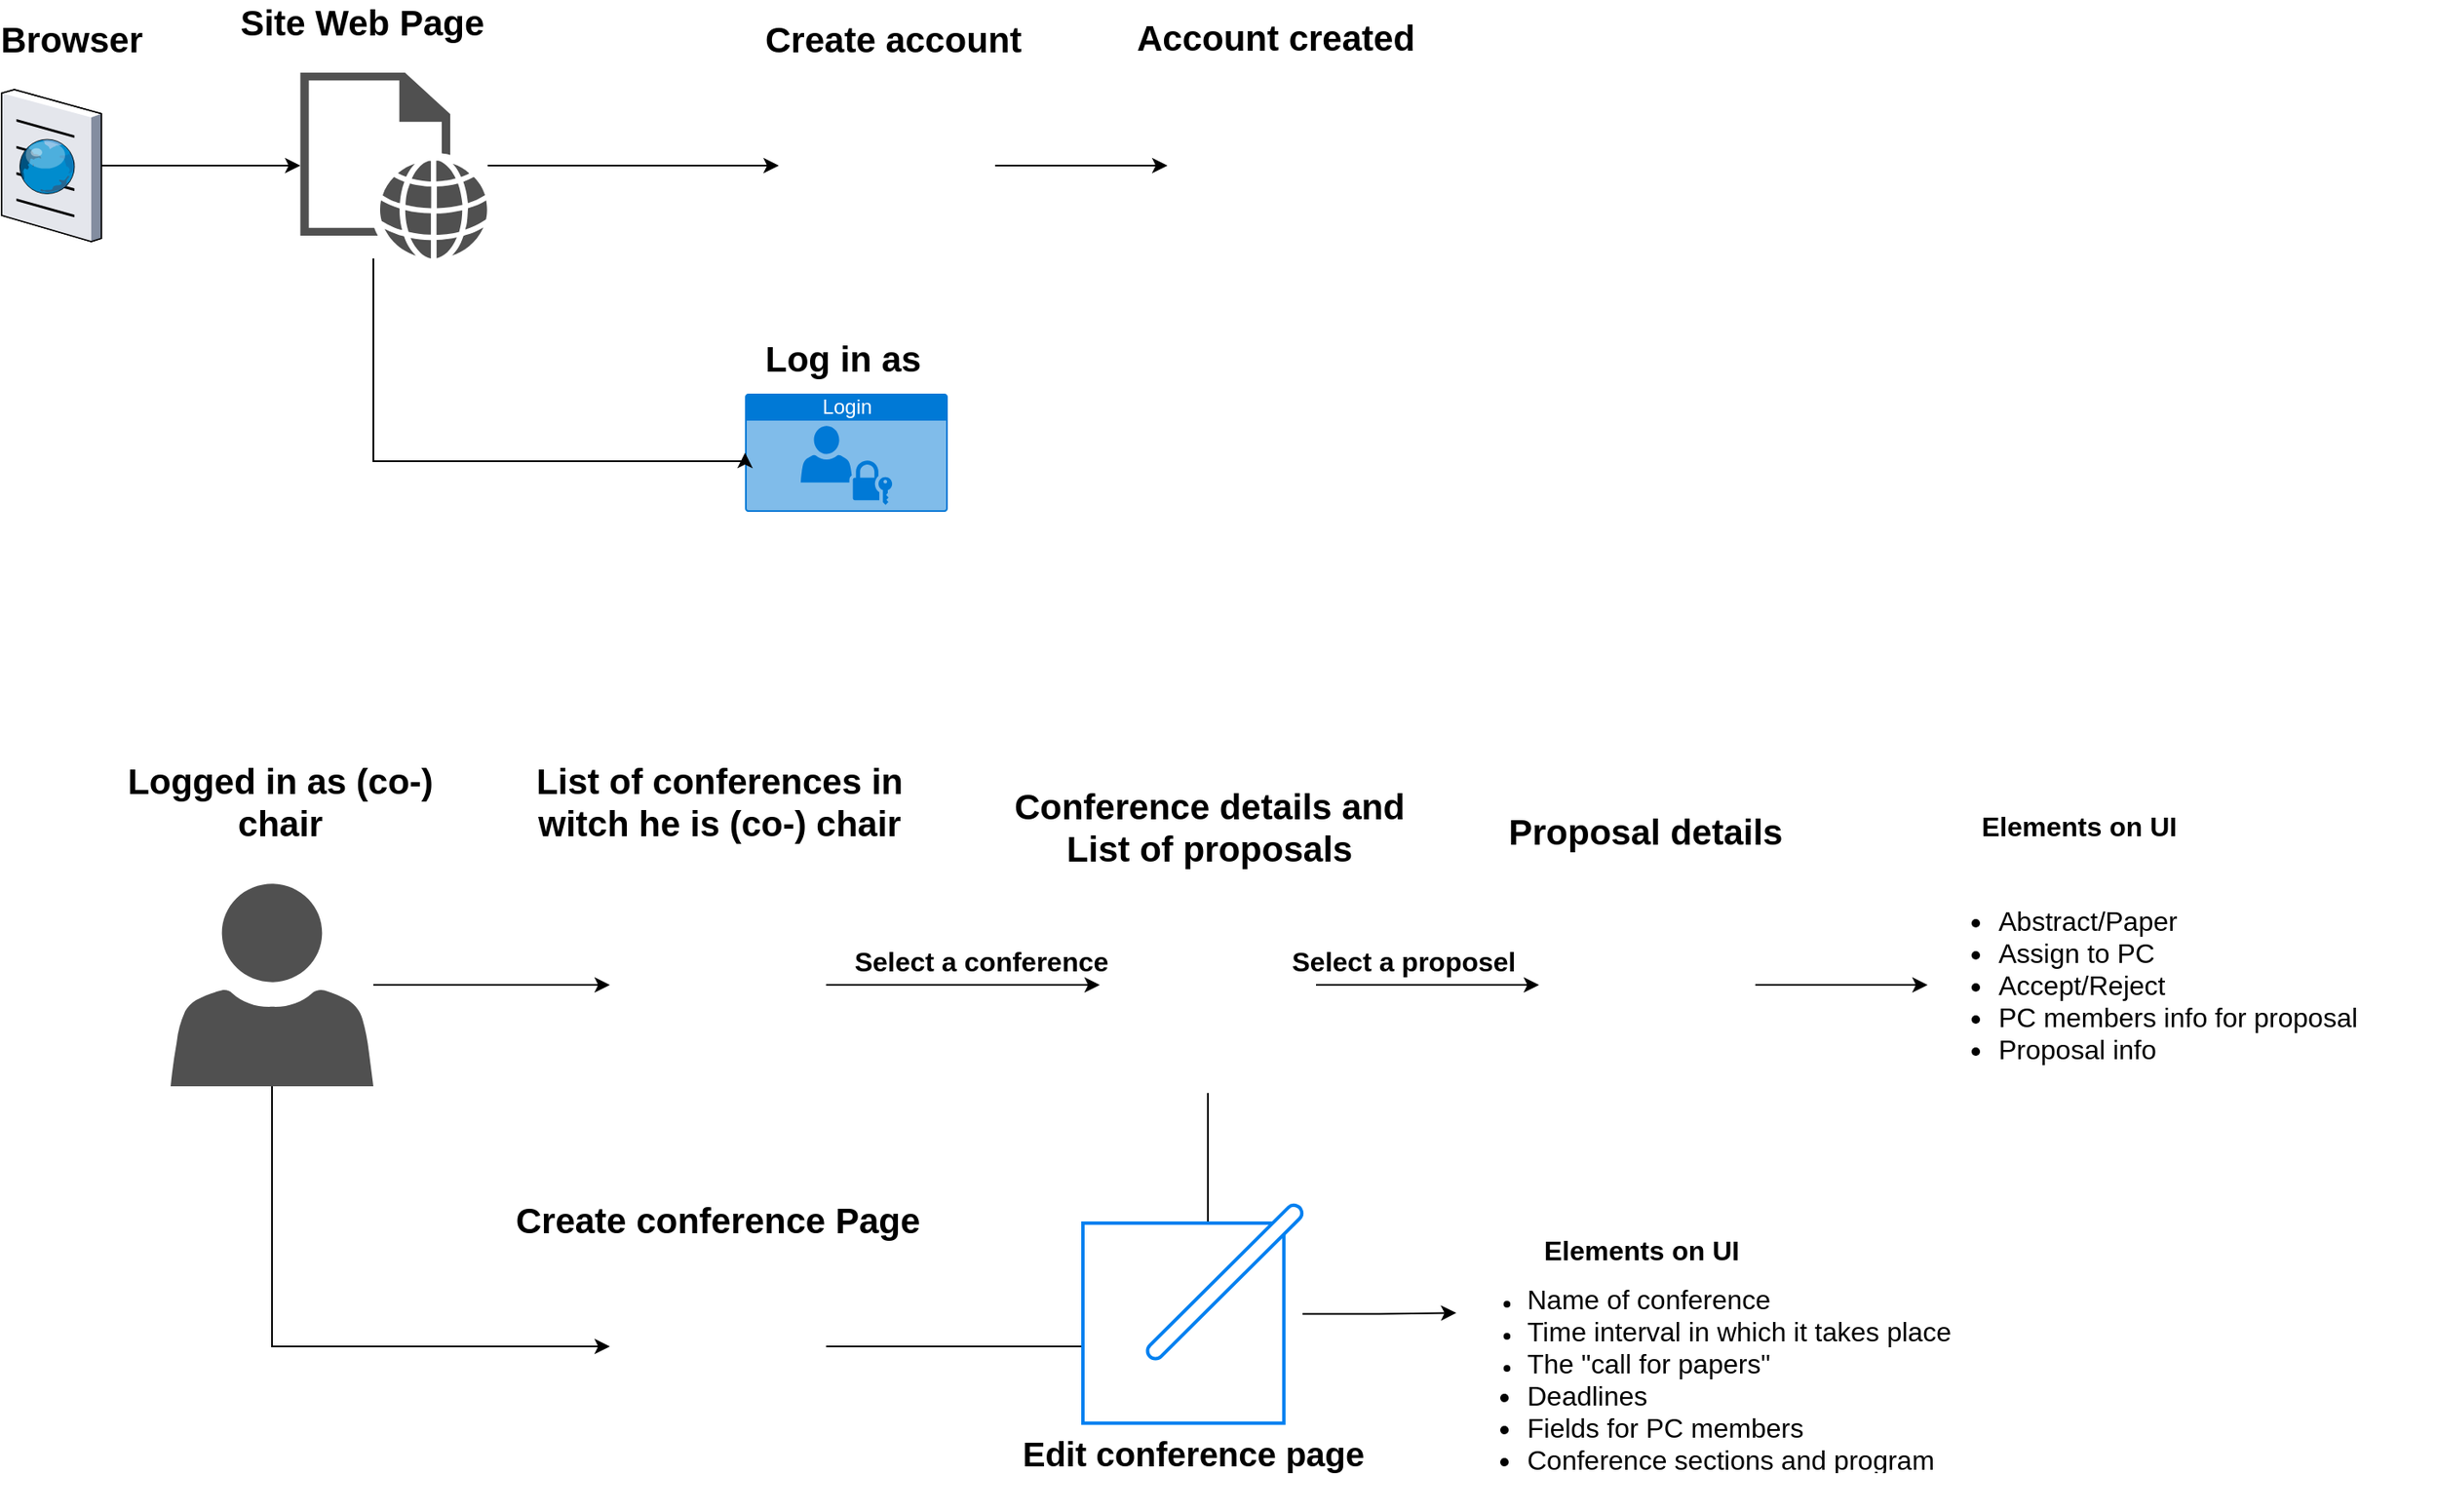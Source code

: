 <mxfile version="12.9.13" type="github">
  <diagram id="Y9gekggCoo7oQ8FMOKqc" name="Page-1">
    <mxGraphModel dx="1266" dy="670" grid="1" gridSize="10" guides="1" tooltips="1" connect="1" arrows="1" fold="1" page="1" pageScale="1" pageWidth="1654" pageHeight="2336" math="0" shadow="0">
      <root>
        <mxCell id="0" />
        <mxCell id="1" parent="0" />
        <mxCell id="ekrngiIVuQT2fDylJq5U-9" value="Login" style="html=1;strokeColor=none;fillColor=#0079D6;labelPosition=center;verticalLabelPosition=middle;verticalAlign=top;align=center;fontSize=12;outlineConnect=0;spacingTop=-6;fontColor=#FFFFFF;shape=mxgraph.sitemap.login;" vertex="1" parent="1">
          <mxGeometry x="480" y="280" width="120" height="70" as="geometry" />
        </mxCell>
        <mxCell id="ekrngiIVuQT2fDylJq5U-24" style="edgeStyle=orthogonalEdgeStyle;rounded=0;orthogonalLoop=1;jettySize=auto;html=1;entryX=0.093;entryY=0.491;entryDx=0;entryDy=0;entryPerimeter=0;" edge="1" parent="1" source="ekrngiIVuQT2fDylJq5U-11" target="ekrngiIVuQT2fDylJq5U-22">
          <mxGeometry relative="1" as="geometry" />
        </mxCell>
        <mxCell id="ekrngiIVuQT2fDylJq5U-11" value="" style="shape=image;html=1;verticalAlign=top;verticalLabelPosition=bottom;labelBackgroundColor=#ffffff;imageAspect=0;aspect=fixed;image=https://cdn4.iconfinder.com/data/icons/pretty_office_3/128/sign-up.png" vertex="1" parent="1">
          <mxGeometry x="500" y="81" width="128" height="128" as="geometry" />
        </mxCell>
        <mxCell id="ekrngiIVuQT2fDylJq5U-12" value="" style="group" vertex="1" connectable="0" parent="1">
          <mxGeometry x="40" y="50" width="300" height="150" as="geometry" />
        </mxCell>
        <mxCell id="ekrngiIVuQT2fDylJq5U-1" value="" style="verticalLabelPosition=bottom;aspect=fixed;html=1;verticalAlign=top;strokeColor=none;align=center;outlineConnect=0;shape=mxgraph.citrix.browser;" vertex="1" parent="ekrngiIVuQT2fDylJq5U-12">
          <mxGeometry y="50" width="58.97" height="90" as="geometry" />
        </mxCell>
        <mxCell id="ekrngiIVuQT2fDylJq5U-4" value="&lt;span style=&quot;font-size: 21px&quot;&gt;&lt;b&gt;Browser&lt;/b&gt;&lt;/span&gt;" style="text;html=1;strokeColor=none;fillColor=none;align=center;verticalAlign=middle;whiteSpace=wrap;rounded=0;" vertex="1" parent="ekrngiIVuQT2fDylJq5U-12">
          <mxGeometry x="16.574" y="10" width="49.291" height="20" as="geometry" />
        </mxCell>
        <mxCell id="ekrngiIVuQT2fDylJq5U-5" value="" style="pointerEvents=1;shadow=0;dashed=0;html=1;strokeColor=none;fillColor=#505050;labelPosition=center;verticalLabelPosition=bottom;verticalAlign=top;outlineConnect=0;align=center;shape=mxgraph.office.concepts.web_page;" vertex="1" parent="ekrngiIVuQT2fDylJq5U-12">
          <mxGeometry x="176.771" y="40" width="110.906" height="110" as="geometry" />
        </mxCell>
        <mxCell id="ekrngiIVuQT2fDylJq5U-7" style="edgeStyle=orthogonalEdgeStyle;rounded=0;orthogonalLoop=1;jettySize=auto;html=1;" edge="1" parent="ekrngiIVuQT2fDylJq5U-12" source="ekrngiIVuQT2fDylJq5U-1" target="ekrngiIVuQT2fDylJq5U-5">
          <mxGeometry relative="1" as="geometry">
            <mxPoint x="152.126" y="101.055" as="targetPoint" />
          </mxGeometry>
        </mxCell>
        <mxCell id="ekrngiIVuQT2fDylJq5U-6" value="&lt;span style=&quot;font-size: 21px&quot;&gt;&lt;b&gt;Site Web Page&lt;/b&gt;&lt;/span&gt;" style="text;html=1;strokeColor=none;fillColor=none;align=center;verticalAlign=middle;whiteSpace=wrap;rounded=0;" vertex="1" parent="ekrngiIVuQT2fDylJq5U-12">
          <mxGeometry x="127.48" width="172.52" height="20" as="geometry" />
        </mxCell>
        <mxCell id="ekrngiIVuQT2fDylJq5U-19" value="&lt;b style=&quot;font-family: &amp;#34;helvetica&amp;#34; ; font-size: 21px ; font-style: normal ; letter-spacing: normal ; text-align: center ; text-indent: 0px ; text-transform: none ; word-spacing: 0px&quot;&gt;Create account&lt;/b&gt;" style="text;whiteSpace=wrap;html=1;" vertex="1" parent="1">
          <mxGeometry x="490" y="51" width="170" height="30" as="geometry" />
        </mxCell>
        <mxCell id="ekrngiIVuQT2fDylJq5U-20" style="edgeStyle=orthogonalEdgeStyle;rounded=0;orthogonalLoop=1;jettySize=auto;html=1;" edge="1" parent="1" source="ekrngiIVuQT2fDylJq5U-5" target="ekrngiIVuQT2fDylJq5U-11">
          <mxGeometry relative="1" as="geometry" />
        </mxCell>
        <mxCell id="ekrngiIVuQT2fDylJq5U-22" value="" style="shape=image;html=1;verticalAlign=top;verticalLabelPosition=bottom;labelBackgroundColor=#ffffff;imageAspect=0;aspect=fixed;image=https://cdn4.iconfinder.com/data/icons/Crysigns_Icon_Pack/128/Select.png" vertex="1" parent="1">
          <mxGeometry x="720" y="92" width="108" height="108" as="geometry" />
        </mxCell>
        <mxCell id="ekrngiIVuQT2fDylJq5U-23" value="&lt;div style=&quot;text-align: center&quot;&gt;&lt;span style=&quot;font-size: 21px&quot;&gt;&lt;font face=&quot;helvetica&quot;&gt;&lt;b&gt;Account created&lt;/b&gt;&lt;/font&gt;&lt;/span&gt;&lt;/div&gt;" style="text;whiteSpace=wrap;html=1;" vertex="1" parent="1">
          <mxGeometry x="710" y="50" width="180" height="30" as="geometry" />
        </mxCell>
        <mxCell id="ekrngiIVuQT2fDylJq5U-25" value="&lt;div style=&quot;text-align: center&quot;&gt;&lt;span style=&quot;font-size: 21px&quot;&gt;&lt;font face=&quot;helvetica&quot;&gt;&lt;b&gt;Log in as&lt;/b&gt;&lt;/font&gt;&lt;/span&gt;&lt;/div&gt;" style="text;whiteSpace=wrap;html=1;" vertex="1" parent="1">
          <mxGeometry x="490" y="240" width="170" height="30" as="geometry" />
        </mxCell>
        <mxCell id="ekrngiIVuQT2fDylJq5U-26" style="edgeStyle=orthogonalEdgeStyle;rounded=0;orthogonalLoop=1;jettySize=auto;html=1;entryX=0;entryY=0.5;entryDx=0;entryDy=0;entryPerimeter=0;" edge="1" parent="1" source="ekrngiIVuQT2fDylJq5U-5" target="ekrngiIVuQT2fDylJq5U-9">
          <mxGeometry relative="1" as="geometry">
            <Array as="points">
              <mxPoint x="260" y="320" />
              <mxPoint x="480" y="320" />
            </Array>
          </mxGeometry>
        </mxCell>
        <mxCell id="ekrngiIVuQT2fDylJq5U-36" style="edgeStyle=orthogonalEdgeStyle;rounded=0;orthogonalLoop=1;jettySize=auto;html=1;" edge="1" parent="1" source="ekrngiIVuQT2fDylJq5U-27" target="ekrngiIVuQT2fDylJq5U-32">
          <mxGeometry relative="1" as="geometry" />
        </mxCell>
        <mxCell id="ekrngiIVuQT2fDylJq5U-38" style="edgeStyle=orthogonalEdgeStyle;rounded=0;orthogonalLoop=1;jettySize=auto;html=1;entryX=0;entryY=0.5;entryDx=0;entryDy=0;" edge="1" parent="1" source="ekrngiIVuQT2fDylJq5U-27" target="ekrngiIVuQT2fDylJq5U-37">
          <mxGeometry relative="1" as="geometry">
            <mxPoint x="200" y="840" as="targetPoint" />
            <Array as="points">
              <mxPoint x="200" y="844" />
            </Array>
          </mxGeometry>
        </mxCell>
        <mxCell id="ekrngiIVuQT2fDylJq5U-27" value="" style="pointerEvents=1;shadow=0;dashed=0;html=1;strokeColor=none;labelPosition=center;verticalLabelPosition=bottom;verticalAlign=top;align=center;fillColor=#505050;shape=mxgraph.mscae.intune.account_portal" vertex="1" parent="1">
          <mxGeometry x="140" y="570" width="120" height="120" as="geometry" />
        </mxCell>
        <mxCell id="ekrngiIVuQT2fDylJq5U-28" value="&lt;span style=&quot;text-indent: 0px&quot;&gt;&lt;font face=&quot;helvetica&quot;&gt;&lt;span style=&quot;font-size: 21px&quot;&gt;&lt;b&gt;Logged&lt;/b&gt;&lt;/span&gt;&lt;/font&gt;&lt;b style=&quot;font-family: &amp;#34;helvetica&amp;#34; ; font-size: 21px ; font-style: normal ; letter-spacing: normal ; text-transform: none ; word-spacing: 0px&quot;&gt;&amp;nbsp;in as (co-) chair&lt;/b&gt;&lt;/span&gt;" style="text;whiteSpace=wrap;html=1;align=center;" vertex="1" parent="1">
          <mxGeometry x="90" y="490" width="230" height="60" as="geometry" />
        </mxCell>
        <mxCell id="ekrngiIVuQT2fDylJq5U-40" style="edgeStyle=orthogonalEdgeStyle;rounded=0;orthogonalLoop=1;jettySize=auto;html=1;exitX=1;exitY=0.5;exitDx=0;exitDy=0;" edge="1" parent="1" source="ekrngiIVuQT2fDylJq5U-32" target="ekrngiIVuQT2fDylJq5U-45">
          <mxGeometry relative="1" as="geometry">
            <mxPoint x="730" y="630" as="targetPoint" />
          </mxGeometry>
        </mxCell>
        <mxCell id="ekrngiIVuQT2fDylJq5U-32" value="" style="shape=image;html=1;verticalAlign=top;verticalLabelPosition=bottom;labelBackgroundColor=#ffffff;imageAspect=0;aspect=fixed;image=https://cdn1.iconfinder.com/data/icons/hawcons/32/699311-icon-40-clipboard-list-128.png" vertex="1" parent="1">
          <mxGeometry x="400" y="566" width="128" height="128" as="geometry" />
        </mxCell>
        <mxCell id="ekrngiIVuQT2fDylJq5U-33" value="&lt;div style=&quot;text-align: center&quot;&gt;&lt;font face=&quot;helvetica&quot;&gt;&lt;span style=&quot;font-size: 21px&quot;&gt;&lt;b&gt;List of conferences in witch he is (co-) chair&lt;/b&gt;&lt;/span&gt;&lt;/font&gt;&lt;/div&gt;" style="text;whiteSpace=wrap;html=1;" vertex="1" parent="1">
          <mxGeometry x="334" y="490" width="260" height="30" as="geometry" />
        </mxCell>
        <mxCell id="ekrngiIVuQT2fDylJq5U-66" style="edgeStyle=orthogonalEdgeStyle;rounded=0;orthogonalLoop=1;jettySize=auto;html=1;entryX=0.077;entryY=0.649;entryDx=0;entryDy=0;entryPerimeter=0;" edge="1" parent="1" source="ekrngiIVuQT2fDylJq5U-37" target="ekrngiIVuQT2fDylJq5U-63">
          <mxGeometry relative="1" as="geometry" />
        </mxCell>
        <mxCell id="ekrngiIVuQT2fDylJq5U-37" value="" style="shape=image;html=1;verticalAlign=top;verticalLabelPosition=bottom;labelBackgroundColor=#ffffff;imageAspect=0;aspect=fixed;image=https://cdn4.iconfinder.com/data/icons/universal-7/614/12_-_Plus-128.png" vertex="1" parent="1">
          <mxGeometry x="400" y="780" width="128" height="128" as="geometry" />
        </mxCell>
        <mxCell id="ekrngiIVuQT2fDylJq5U-39" value="&lt;div&gt;&lt;font face=&quot;helvetica&quot;&gt;&lt;span style=&quot;font-size: 21px&quot;&gt;&lt;b&gt;Create conference Page&lt;/b&gt;&lt;/span&gt;&lt;/font&gt;&lt;/div&gt;" style="text;whiteSpace=wrap;html=1;align=center;" vertex="1" parent="1">
          <mxGeometry x="234" y="750" width="460" height="30" as="geometry" />
        </mxCell>
        <mxCell id="ekrngiIVuQT2fDylJq5U-43" value="&lt;font face=&quot;helvetica&quot; size=&quot;1&quot;&gt;&lt;b style=&quot;font-size: 16px&quot;&gt;Select a conference&lt;/b&gt;&lt;/font&gt;" style="text;whiteSpace=wrap;html=1;align=center;" vertex="1" parent="1">
          <mxGeometry x="520" y="600" width="200" height="30" as="geometry" />
        </mxCell>
        <mxCell id="ekrngiIVuQT2fDylJq5U-55" style="edgeStyle=orthogonalEdgeStyle;rounded=0;orthogonalLoop=1;jettySize=auto;html=1;" edge="1" parent="1" source="ekrngiIVuQT2fDylJq5U-45" target="ekrngiIVuQT2fDylJq5U-46">
          <mxGeometry relative="1" as="geometry" />
        </mxCell>
        <mxCell id="ekrngiIVuQT2fDylJq5U-67" style="edgeStyle=orthogonalEdgeStyle;rounded=0;orthogonalLoop=1;jettySize=auto;html=1;entryX=0.569;entryY=0.155;entryDx=0;entryDy=0;entryPerimeter=0;" edge="1" parent="1" source="ekrngiIVuQT2fDylJq5U-45" target="ekrngiIVuQT2fDylJq5U-63">
          <mxGeometry relative="1" as="geometry" />
        </mxCell>
        <mxCell id="ekrngiIVuQT2fDylJq5U-45" value="" style="shape=image;html=1;verticalAlign=top;verticalLabelPosition=bottom;labelBackgroundColor=#ffffff;imageAspect=0;aspect=fixed;image=https://cdn1.iconfinder.com/data/icons/hawcons/32/699311-icon-40-clipboard-list-128.png" vertex="1" parent="1">
          <mxGeometry x="690" y="566" width="128" height="128" as="geometry" />
        </mxCell>
        <mxCell id="ekrngiIVuQT2fDylJq5U-60" style="edgeStyle=orthogonalEdgeStyle;rounded=0;orthogonalLoop=1;jettySize=auto;html=1;entryX=0;entryY=0.5;entryDx=0;entryDy=0;" edge="1" parent="1" source="ekrngiIVuQT2fDylJq5U-46" target="ekrngiIVuQT2fDylJq5U-59">
          <mxGeometry relative="1" as="geometry" />
        </mxCell>
        <mxCell id="ekrngiIVuQT2fDylJq5U-46" value="" style="shape=image;html=1;verticalAlign=top;verticalLabelPosition=bottom;labelBackgroundColor=#ffffff;imageAspect=0;aspect=fixed;image=https://cdn1.iconfinder.com/data/icons/media-player-long-shadow/50/Settings-128.png" vertex="1" parent="1">
          <mxGeometry x="950" y="566" width="128" height="128" as="geometry" />
        </mxCell>
        <mxCell id="ekrngiIVuQT2fDylJq5U-54" value="&lt;div style=&quot;text-align: center&quot;&gt;&lt;font face=&quot;helvetica&quot;&gt;&lt;span style=&quot;font-size: 21px&quot;&gt;&lt;b&gt;Conference details and List of proposals&lt;/b&gt;&lt;/span&gt;&lt;/font&gt;&lt;br&gt;&lt;/div&gt;" style="text;whiteSpace=wrap;html=1;" vertex="1" parent="1">
          <mxGeometry x="624" y="505" width="260" height="30" as="geometry" />
        </mxCell>
        <mxCell id="ekrngiIVuQT2fDylJq5U-56" value="&lt;font face=&quot;helvetica&quot; size=&quot;1&quot;&gt;&lt;b style=&quot;font-size: 16px&quot;&gt;Select a proposel&lt;/b&gt;&lt;/font&gt;" style="text;whiteSpace=wrap;html=1;align=center;" vertex="1" parent="1">
          <mxGeometry x="760" y="600" width="220" height="30" as="geometry" />
        </mxCell>
        <mxCell id="ekrngiIVuQT2fDylJq5U-58" value="&lt;div style=&quot;text-align: center&quot;&gt;&lt;font face=&quot;helvetica&quot;&gt;&lt;span style=&quot;font-size: 21px&quot;&gt;&lt;b&gt;Proposal details&amp;nbsp;&lt;/b&gt;&lt;/span&gt;&lt;/font&gt;&lt;/div&gt;" style="text;whiteSpace=wrap;html=1;" vertex="1" parent="1">
          <mxGeometry x="930" y="520" width="260" height="30" as="geometry" />
        </mxCell>
        <mxCell id="ekrngiIVuQT2fDylJq5U-78" style="edgeStyle=orthogonalEdgeStyle;rounded=0;orthogonalLoop=1;jettySize=auto;html=1;entryX=0;entryY=0.25;entryDx=0;entryDy=0;" edge="1" parent="1" source="ekrngiIVuQT2fDylJq5U-63" target="ekrngiIVuQT2fDylJq5U-72">
          <mxGeometry relative="1" as="geometry" />
        </mxCell>
        <mxCell id="ekrngiIVuQT2fDylJq5U-63" value="&lt;font size=&quot;1&quot;&gt;&lt;b style=&quot;font-size: 20px&quot;&gt;Edit conference page&lt;/b&gt;&lt;/font&gt;" style="html=1;verticalLabelPosition=bottom;align=center;labelBackgroundColor=#ffffff;verticalAlign=top;strokeWidth=2;strokeColor=#0080F0;shadow=0;dashed=0;shape=mxgraph.ios7.icons.edit;" vertex="1" parent="1">
          <mxGeometry x="680" y="760" width="130" height="129.4" as="geometry" />
        </mxCell>
        <mxCell id="ekrngiIVuQT2fDylJq5U-70" value="" style="group" vertex="1" connectable="0" parent="1">
          <mxGeometry x="1180" y="520" width="300" height="205" as="geometry" />
        </mxCell>
        <mxCell id="ekrngiIVuQT2fDylJq5U-59" value="&lt;ul&gt;&lt;li style=&quot;font-size: 16px&quot;&gt;Abstract/Paper&lt;/li&gt;&lt;li style=&quot;font-size: 16px&quot;&gt;Assign to PC&lt;/li&gt;&lt;li style=&quot;font-size: 16px&quot;&gt;Accept/Reject&lt;/li&gt;&lt;li style=&quot;font-size: 16px&quot;&gt;PC members info for proposal&lt;/li&gt;&lt;li style=&quot;font-size: 16px&quot;&gt;Proposal info&lt;/li&gt;&lt;/ul&gt;" style="text;strokeColor=none;fillColor=none;html=1;whiteSpace=wrap;verticalAlign=middle;overflow=hidden;" vertex="1" parent="ekrngiIVuQT2fDylJq5U-70">
          <mxGeometry y="15" width="300" height="190" as="geometry" />
        </mxCell>
        <mxCell id="ekrngiIVuQT2fDylJq5U-61" value="&lt;div style=&quot;text-align: center&quot;&gt;&lt;span style=&quot;font-size: 16px&quot;&gt;&lt;font face=&quot;helvetica&quot;&gt;&lt;b&gt;Elements on UI&lt;/b&gt;&lt;/font&gt;&lt;/span&gt;&lt;/div&gt;" style="text;whiteSpace=wrap;html=1;" vertex="1" parent="ekrngiIVuQT2fDylJq5U-70">
          <mxGeometry x="30" width="160" height="30" as="geometry" />
        </mxCell>
        <mxCell id="ekrngiIVuQT2fDylJq5U-71" value="" style="group" vertex="1" connectable="0" parent="1">
          <mxGeometry x="921" y="771" width="300" height="170" as="geometry" />
        </mxCell>
        <mxCell id="ekrngiIVuQT2fDylJq5U-72" value="&lt;ul&gt;&lt;li&gt;&lt;span&gt;&lt;span style=&quot;font-size: 16px&quot;&gt;Name of conference&lt;/span&gt;&lt;/span&gt;&lt;/li&gt;&lt;li&gt;&lt;span&gt;&lt;span style=&quot;font-size: 16px&quot;&gt;Time interval in which it takes place&lt;/span&gt;&lt;/span&gt;&lt;br&gt;&lt;/li&gt;&lt;li&gt;&lt;span&gt;&lt;span style=&quot;font-size: 16px&quot;&gt;The &quot;call for papers&quot;&lt;/span&gt;&lt;br&gt;&lt;/span&gt;&lt;/li&gt;&lt;li style=&quot;font-size: 16px&quot;&gt;Deadlines&lt;/li&gt;&lt;li style=&quot;font-size: 16px&quot;&gt;Fields for PC members&lt;/li&gt;&lt;li style=&quot;font-size: 16px&quot;&gt;Conference sections and program&lt;/li&gt;&lt;/ul&gt;" style="text;strokeColor=none;fillColor=none;html=1;whiteSpace=wrap;verticalAlign=middle;overflow=hidden;" vertex="1" parent="ekrngiIVuQT2fDylJq5U-71">
          <mxGeometry x="-20" y="21.22" width="300" height="127.56" as="geometry" />
        </mxCell>
        <mxCell id="ekrngiIVuQT2fDylJq5U-73" value="&lt;div style=&quot;text-align: center&quot;&gt;&lt;span style=&quot;font-size: 16px&quot;&gt;&lt;font face=&quot;helvetica&quot;&gt;&lt;b&gt;Elements on UI&lt;/b&gt;&lt;/font&gt;&lt;/span&gt;&lt;/div&gt;" style="text;whiteSpace=wrap;html=1;" vertex="1" parent="ekrngiIVuQT2fDylJq5U-71">
          <mxGeometry x="30" width="160" height="24.878" as="geometry" />
        </mxCell>
      </root>
    </mxGraphModel>
  </diagram>
</mxfile>
